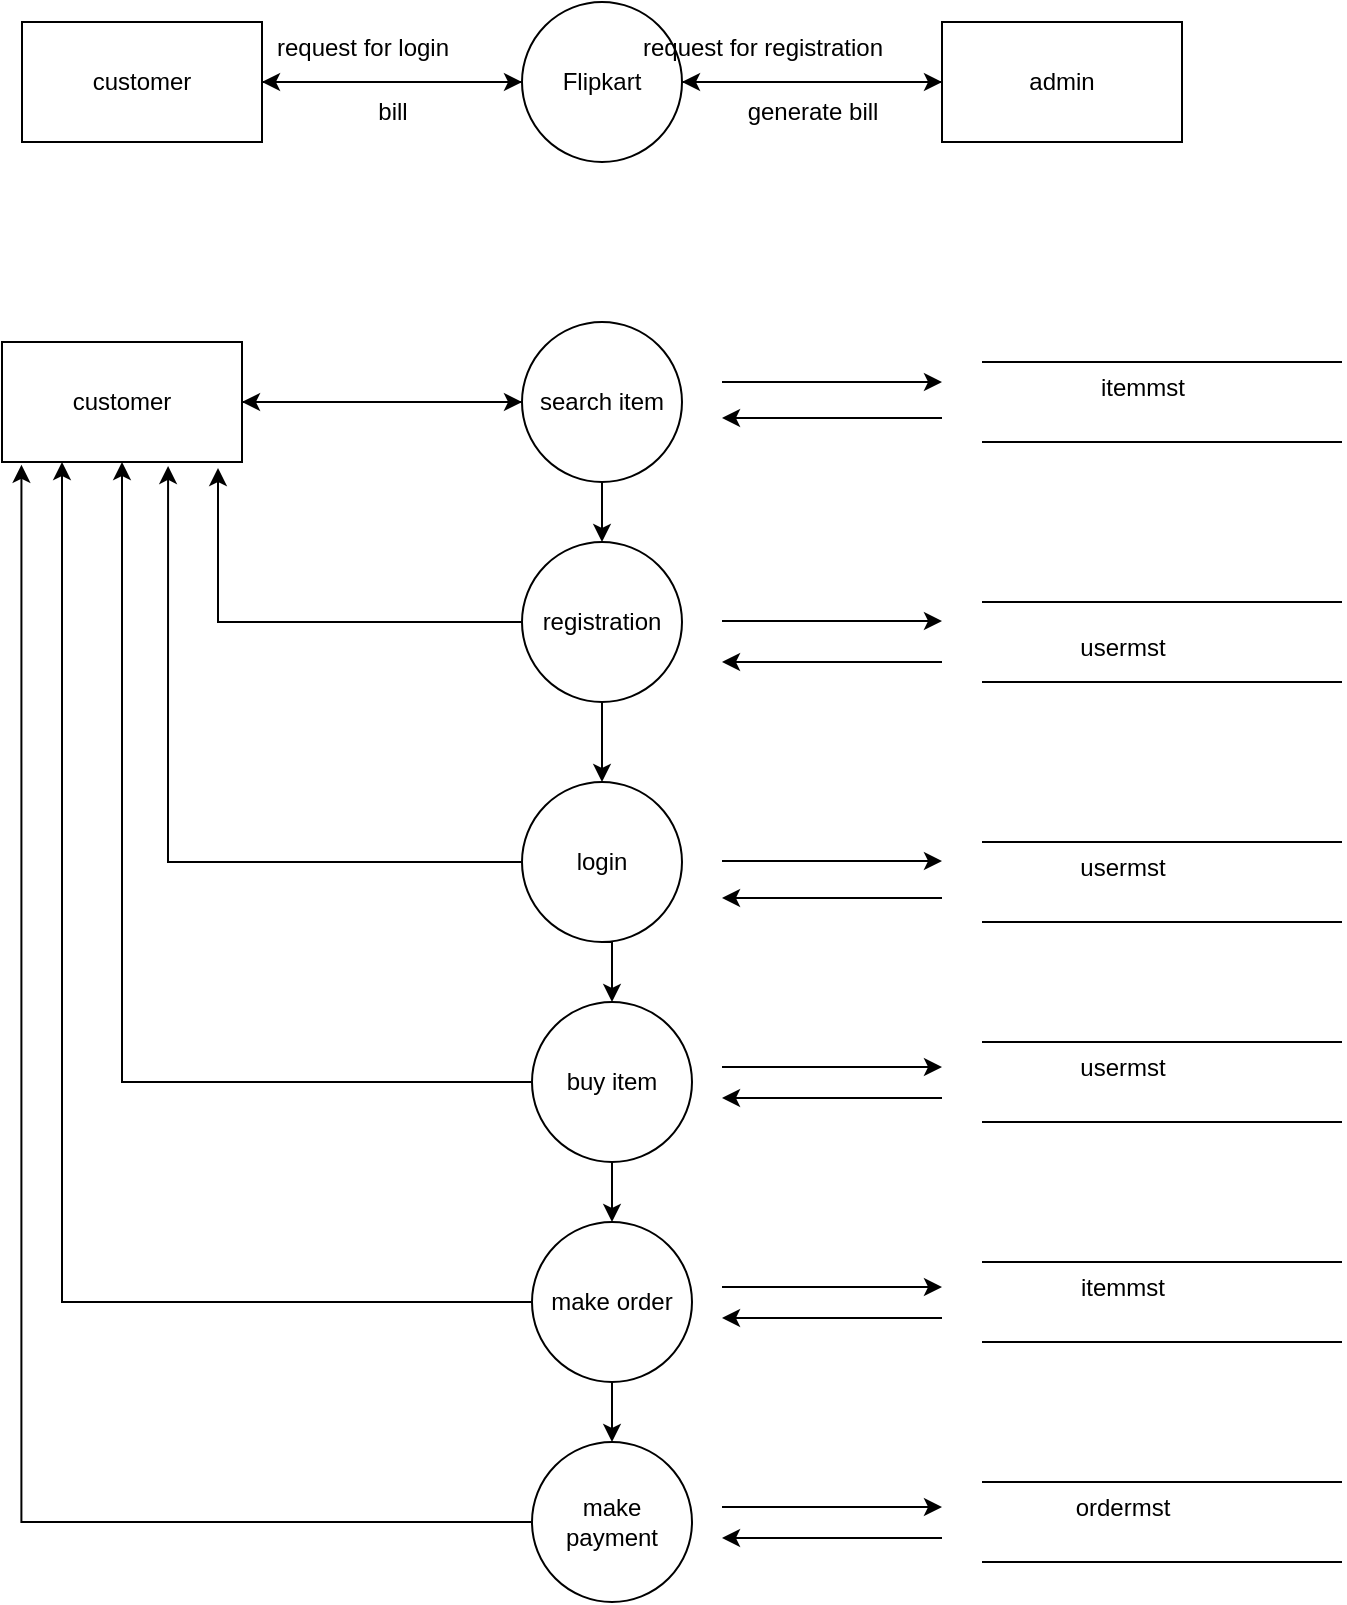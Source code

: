 <mxfile version="24.0.2" type="device" pages="3">
  <diagram name="Page-1" id="_kaCYD7MajMOmbH1o6p7">
    <mxGraphModel dx="880" dy="468" grid="1" gridSize="10" guides="1" tooltips="1" connect="1" arrows="1" fold="1" page="1" pageScale="1" pageWidth="850" pageHeight="1100" math="0" shadow="0">
      <root>
        <mxCell id="0" />
        <mxCell id="1" parent="0" />
        <mxCell id="pGVP8Jg6VmnMZ_iT_BV1-20" value="" style="endArrow=classic;html=1;rounded=0;" parent="1" edge="1">
          <mxGeometry width="50" height="50" relative="1" as="geometry">
            <mxPoint x="480" y="270" as="sourcePoint" />
            <mxPoint x="590" y="270" as="targetPoint" />
          </mxGeometry>
        </mxCell>
        <mxCell id="v0E23E_qQsLnRw0lNabB-5" style="edgeStyle=orthogonalEdgeStyle;rounded=0;orthogonalLoop=1;jettySize=auto;html=1;exitX=0;exitY=0.5;exitDx=0;exitDy=0;entryX=1;entryY=0.5;entryDx=0;entryDy=0;" parent="1" source="v0E23E_qQsLnRw0lNabB-1" target="v0E23E_qQsLnRw0lNabB-2" edge="1">
          <mxGeometry relative="1" as="geometry">
            <mxPoint x="290" y="250" as="targetPoint" />
          </mxGeometry>
        </mxCell>
        <mxCell id="v0E23E_qQsLnRw0lNabB-6" style="edgeStyle=orthogonalEdgeStyle;rounded=0;orthogonalLoop=1;jettySize=auto;html=1;exitX=1;exitY=0.5;exitDx=0;exitDy=0;entryX=0;entryY=0.5;entryDx=0;entryDy=0;" parent="1" source="v0E23E_qQsLnRw0lNabB-1" target="v0E23E_qQsLnRw0lNabB-3" edge="1">
          <mxGeometry relative="1" as="geometry" />
        </mxCell>
        <mxCell id="v0E23E_qQsLnRw0lNabB-1" value="Flipkart" style="ellipse;whiteSpace=wrap;html=1;aspect=fixed;" parent="1" vertex="1">
          <mxGeometry x="380" y="80" width="80" height="80" as="geometry" />
        </mxCell>
        <mxCell id="v0E23E_qQsLnRw0lNabB-10" style="edgeStyle=orthogonalEdgeStyle;rounded=0;orthogonalLoop=1;jettySize=auto;html=1;exitX=1;exitY=0.5;exitDx=0;exitDy=0;entryX=0;entryY=0.5;entryDx=0;entryDy=0;" parent="1" source="v0E23E_qQsLnRw0lNabB-2" target="v0E23E_qQsLnRw0lNabB-1" edge="1">
          <mxGeometry relative="1" as="geometry" />
        </mxCell>
        <mxCell id="v0E23E_qQsLnRw0lNabB-2" value="customer" style="rounded=0;whiteSpace=wrap;html=1;" parent="1" vertex="1">
          <mxGeometry x="130" y="90" width="120" height="60" as="geometry" />
        </mxCell>
        <mxCell id="v0E23E_qQsLnRw0lNabB-7" style="edgeStyle=orthogonalEdgeStyle;rounded=0;orthogonalLoop=1;jettySize=auto;html=1;entryX=1;entryY=0.5;entryDx=0;entryDy=0;" parent="1" source="v0E23E_qQsLnRw0lNabB-3" target="v0E23E_qQsLnRw0lNabB-1" edge="1">
          <mxGeometry relative="1" as="geometry" />
        </mxCell>
        <mxCell id="v0E23E_qQsLnRw0lNabB-3" value="admin" style="rounded=0;whiteSpace=wrap;html=1;" parent="1" vertex="1">
          <mxGeometry x="590" y="90" width="120" height="60" as="geometry" />
        </mxCell>
        <mxCell id="v0E23E_qQsLnRw0lNabB-20" style="edgeStyle=orthogonalEdgeStyle;rounded=0;orthogonalLoop=1;jettySize=auto;html=1;entryX=1;entryY=0.5;entryDx=0;entryDy=0;" parent="1" source="v0E23E_qQsLnRw0lNabB-11" target="v0E23E_qQsLnRw0lNabB-12" edge="1">
          <mxGeometry relative="1" as="geometry" />
        </mxCell>
        <mxCell id="v0E23E_qQsLnRw0lNabB-23" style="edgeStyle=orthogonalEdgeStyle;rounded=0;orthogonalLoop=1;jettySize=auto;html=1;exitX=0.5;exitY=1;exitDx=0;exitDy=0;entryX=0.5;entryY=0;entryDx=0;entryDy=0;" parent="1" source="v0E23E_qQsLnRw0lNabB-11" target="v0E23E_qQsLnRw0lNabB-13" edge="1">
          <mxGeometry relative="1" as="geometry" />
        </mxCell>
        <mxCell id="v0E23E_qQsLnRw0lNabB-11" value="search item" style="ellipse;whiteSpace=wrap;html=1;aspect=fixed;" parent="1" vertex="1">
          <mxGeometry x="380" y="240" width="80" height="80" as="geometry" />
        </mxCell>
        <mxCell id="v0E23E_qQsLnRw0lNabB-19" style="edgeStyle=orthogonalEdgeStyle;rounded=0;orthogonalLoop=1;jettySize=auto;html=1;exitX=1;exitY=0.5;exitDx=0;exitDy=0;entryX=0;entryY=0.5;entryDx=0;entryDy=0;" parent="1" source="v0E23E_qQsLnRw0lNabB-12" target="v0E23E_qQsLnRw0lNabB-11" edge="1">
          <mxGeometry relative="1" as="geometry" />
        </mxCell>
        <mxCell id="v0E23E_qQsLnRw0lNabB-12" value="customer" style="rounded=0;whiteSpace=wrap;html=1;" parent="1" vertex="1">
          <mxGeometry x="120" y="250" width="120" height="60" as="geometry" />
        </mxCell>
        <mxCell id="v0E23E_qQsLnRw0lNabB-24" style="edgeStyle=orthogonalEdgeStyle;rounded=0;orthogonalLoop=1;jettySize=auto;html=1;exitX=0.5;exitY=1;exitDx=0;exitDy=0;entryX=0.5;entryY=0;entryDx=0;entryDy=0;" parent="1" source="v0E23E_qQsLnRw0lNabB-13" target="v0E23E_qQsLnRw0lNabB-14" edge="1">
          <mxGeometry relative="1" as="geometry" />
        </mxCell>
        <mxCell id="v0E23E_qQsLnRw0lNabB-13" value="registration" style="ellipse;whiteSpace=wrap;html=1;aspect=fixed;" parent="1" vertex="1">
          <mxGeometry x="380" y="350" width="80" height="80" as="geometry" />
        </mxCell>
        <mxCell id="v0E23E_qQsLnRw0lNabB-30" style="edgeStyle=orthogonalEdgeStyle;rounded=0;orthogonalLoop=1;jettySize=auto;html=1;exitX=0.5;exitY=1;exitDx=0;exitDy=0;entryX=0.5;entryY=0;entryDx=0;entryDy=0;" parent="1" source="v0E23E_qQsLnRw0lNabB-14" target="v0E23E_qQsLnRw0lNabB-16" edge="1">
          <mxGeometry relative="1" as="geometry" />
        </mxCell>
        <mxCell id="v0E23E_qQsLnRw0lNabB-14" value="login" style="ellipse;whiteSpace=wrap;html=1;aspect=fixed;" parent="1" vertex="1">
          <mxGeometry x="380" y="470" width="80" height="80" as="geometry" />
        </mxCell>
        <mxCell id="v0E23E_qQsLnRw0lNabB-32" style="edgeStyle=orthogonalEdgeStyle;rounded=0;orthogonalLoop=1;jettySize=auto;html=1;exitX=0.5;exitY=1;exitDx=0;exitDy=0;entryX=0.5;entryY=0;entryDx=0;entryDy=0;" parent="1" source="v0E23E_qQsLnRw0lNabB-15" target="v0E23E_qQsLnRw0lNabB-18" edge="1">
          <mxGeometry relative="1" as="geometry" />
        </mxCell>
        <mxCell id="v0E23E_qQsLnRw0lNabB-39" style="edgeStyle=orthogonalEdgeStyle;rounded=0;orthogonalLoop=1;jettySize=auto;html=1;exitX=0;exitY=0.5;exitDx=0;exitDy=0;entryX=0.25;entryY=1;entryDx=0;entryDy=0;" parent="1" source="v0E23E_qQsLnRw0lNabB-15" target="v0E23E_qQsLnRw0lNabB-12" edge="1">
          <mxGeometry relative="1" as="geometry">
            <mxPoint x="160" y="710" as="targetPoint" />
          </mxGeometry>
        </mxCell>
        <mxCell id="v0E23E_qQsLnRw0lNabB-15" value="make order" style="ellipse;whiteSpace=wrap;html=1;aspect=fixed;" parent="1" vertex="1">
          <mxGeometry x="385" y="690" width="80" height="80" as="geometry" />
        </mxCell>
        <mxCell id="v0E23E_qQsLnRw0lNabB-31" style="edgeStyle=orthogonalEdgeStyle;rounded=0;orthogonalLoop=1;jettySize=auto;html=1;exitX=0.5;exitY=1;exitDx=0;exitDy=0;entryX=0.5;entryY=0;entryDx=0;entryDy=0;" parent="1" source="v0E23E_qQsLnRw0lNabB-16" target="v0E23E_qQsLnRw0lNabB-15" edge="1">
          <mxGeometry relative="1" as="geometry" />
        </mxCell>
        <mxCell id="v0E23E_qQsLnRw0lNabB-40" style="edgeStyle=orthogonalEdgeStyle;rounded=0;orthogonalLoop=1;jettySize=auto;html=1;exitX=0;exitY=0.5;exitDx=0;exitDy=0;entryX=0.5;entryY=1;entryDx=0;entryDy=0;" parent="1" source="v0E23E_qQsLnRw0lNabB-16" target="v0E23E_qQsLnRw0lNabB-12" edge="1">
          <mxGeometry relative="1" as="geometry">
            <mxPoint x="190" y="600" as="targetPoint" />
          </mxGeometry>
        </mxCell>
        <mxCell id="v0E23E_qQsLnRw0lNabB-16" value="buy item" style="ellipse;whiteSpace=wrap;html=1;aspect=fixed;" parent="1" vertex="1">
          <mxGeometry x="385" y="580" width="80" height="80" as="geometry" />
        </mxCell>
        <mxCell id="v0E23E_qQsLnRw0lNabB-18" value="make payment" style="ellipse;whiteSpace=wrap;html=1;aspect=fixed;" parent="1" vertex="1">
          <mxGeometry x="385" y="800" width="80" height="80" as="geometry" />
        </mxCell>
        <mxCell id="v0E23E_qQsLnRw0lNabB-33" style="edgeStyle=orthogonalEdgeStyle;rounded=0;orthogonalLoop=1;jettySize=auto;html=1;exitX=0;exitY=0.5;exitDx=0;exitDy=0;entryX=0.9;entryY=1.05;entryDx=0;entryDy=0;entryPerimeter=0;" parent="1" source="v0E23E_qQsLnRw0lNabB-13" target="v0E23E_qQsLnRw0lNabB-12" edge="1">
          <mxGeometry relative="1" as="geometry" />
        </mxCell>
        <mxCell id="v0E23E_qQsLnRw0lNabB-34" style="edgeStyle=orthogonalEdgeStyle;rounded=0;orthogonalLoop=1;jettySize=auto;html=1;exitX=0;exitY=0.5;exitDx=0;exitDy=0;entryX=0.692;entryY=1.033;entryDx=0;entryDy=0;entryPerimeter=0;" parent="1" source="v0E23E_qQsLnRw0lNabB-14" target="v0E23E_qQsLnRw0lNabB-12" edge="1">
          <mxGeometry relative="1" as="geometry" />
        </mxCell>
        <mxCell id="v0E23E_qQsLnRw0lNabB-41" style="edgeStyle=orthogonalEdgeStyle;rounded=0;orthogonalLoop=1;jettySize=auto;html=1;exitX=0;exitY=0.5;exitDx=0;exitDy=0;entryX=0.081;entryY=1.023;entryDx=0;entryDy=0;entryPerimeter=0;" parent="1" source="v0E23E_qQsLnRw0lNabB-18" target="v0E23E_qQsLnRw0lNabB-12" edge="1">
          <mxGeometry relative="1" as="geometry" />
        </mxCell>
        <mxCell id="v0E23E_qQsLnRw0lNabB-45" value="" style="endArrow=none;html=1;rounded=0;" parent="1" edge="1">
          <mxGeometry width="50" height="50" relative="1" as="geometry">
            <mxPoint x="610" y="300" as="sourcePoint" />
            <mxPoint x="790" y="300" as="targetPoint" />
          </mxGeometry>
        </mxCell>
        <mxCell id="v0E23E_qQsLnRw0lNabB-48" value="" style="endArrow=none;html=1;rounded=0;" parent="1" edge="1">
          <mxGeometry width="50" height="50" relative="1" as="geometry">
            <mxPoint x="610" y="260" as="sourcePoint" />
            <mxPoint x="790" y="260" as="targetPoint" />
          </mxGeometry>
        </mxCell>
        <mxCell id="v0E23E_qQsLnRw0lNabB-49" value="itemmst" style="text;html=1;align=center;verticalAlign=middle;resizable=0;points=[];autosize=1;strokeColor=none;fillColor=none;" parent="1" vertex="1">
          <mxGeometry x="655" y="258" width="70" height="30" as="geometry" />
        </mxCell>
        <mxCell id="v0E23E_qQsLnRw0lNabB-50" value="" style="endArrow=none;html=1;rounded=0;" parent="1" edge="1">
          <mxGeometry width="50" height="50" relative="1" as="geometry">
            <mxPoint x="610" y="420" as="sourcePoint" />
            <mxPoint x="790" y="420" as="targetPoint" />
          </mxGeometry>
        </mxCell>
        <mxCell id="v0E23E_qQsLnRw0lNabB-51" value="" style="endArrow=none;html=1;rounded=0;" parent="1" edge="1">
          <mxGeometry width="50" height="50" relative="1" as="geometry">
            <mxPoint x="610" y="380" as="sourcePoint" />
            <mxPoint x="790" y="380" as="targetPoint" />
          </mxGeometry>
        </mxCell>
        <mxCell id="pGVP8Jg6VmnMZ_iT_BV1-1" value="" style="endArrow=none;html=1;rounded=0;" parent="1" edge="1">
          <mxGeometry width="50" height="50" relative="1" as="geometry">
            <mxPoint x="610" y="750" as="sourcePoint" />
            <mxPoint x="790" y="750" as="targetPoint" />
          </mxGeometry>
        </mxCell>
        <mxCell id="pGVP8Jg6VmnMZ_iT_BV1-2" value="" style="endArrow=none;html=1;rounded=0;" parent="1" edge="1">
          <mxGeometry width="50" height="50" relative="1" as="geometry">
            <mxPoint x="610" y="640" as="sourcePoint" />
            <mxPoint x="790" y="640" as="targetPoint" />
          </mxGeometry>
        </mxCell>
        <mxCell id="pGVP8Jg6VmnMZ_iT_BV1-3" value="" style="endArrow=none;html=1;rounded=0;" parent="1" edge="1">
          <mxGeometry width="50" height="50" relative="1" as="geometry">
            <mxPoint x="610" y="710" as="sourcePoint" />
            <mxPoint x="790" y="710" as="targetPoint" />
            <Array as="points" />
          </mxGeometry>
        </mxCell>
        <mxCell id="pGVP8Jg6VmnMZ_iT_BV1-4" value="" style="endArrow=none;html=1;rounded=0;" parent="1" edge="1">
          <mxGeometry width="50" height="50" relative="1" as="geometry">
            <mxPoint x="610" y="540" as="sourcePoint" />
            <mxPoint x="790" y="540" as="targetPoint" />
          </mxGeometry>
        </mxCell>
        <mxCell id="pGVP8Jg6VmnMZ_iT_BV1-5" value="" style="endArrow=none;html=1;rounded=0;" parent="1" edge="1">
          <mxGeometry width="50" height="50" relative="1" as="geometry">
            <mxPoint x="610" y="600" as="sourcePoint" />
            <mxPoint x="790" y="600" as="targetPoint" />
          </mxGeometry>
        </mxCell>
        <mxCell id="pGVP8Jg6VmnMZ_iT_BV1-7" value="" style="endArrow=none;html=1;rounded=0;" parent="1" edge="1">
          <mxGeometry width="50" height="50" relative="1" as="geometry">
            <mxPoint x="610" y="500" as="sourcePoint" />
            <mxPoint x="790" y="500" as="targetPoint" />
          </mxGeometry>
        </mxCell>
        <mxCell id="pGVP8Jg6VmnMZ_iT_BV1-10" value="" style="endArrow=none;html=1;rounded=0;" parent="1" edge="1">
          <mxGeometry width="50" height="50" relative="1" as="geometry">
            <mxPoint x="610" y="820" as="sourcePoint" />
            <mxPoint x="790" y="820" as="targetPoint" />
            <Array as="points" />
          </mxGeometry>
        </mxCell>
        <mxCell id="pGVP8Jg6VmnMZ_iT_BV1-11" value="" style="endArrow=none;html=1;rounded=0;" parent="1" edge="1">
          <mxGeometry width="50" height="50" relative="1" as="geometry">
            <mxPoint x="610" y="860" as="sourcePoint" />
            <mxPoint x="790" y="860" as="targetPoint" />
            <Array as="points" />
          </mxGeometry>
        </mxCell>
        <mxCell id="pGVP8Jg6VmnMZ_iT_BV1-12" value="itemmst" style="text;html=1;align=center;verticalAlign=middle;resizable=0;points=[];autosize=1;strokeColor=none;fillColor=none;" parent="1" vertex="1">
          <mxGeometry x="645" y="708" width="70" height="30" as="geometry" />
        </mxCell>
        <mxCell id="pGVP8Jg6VmnMZ_iT_BV1-13" value="ordermst" style="text;html=1;align=center;verticalAlign=middle;resizable=0;points=[];autosize=1;strokeColor=none;fillColor=none;" parent="1" vertex="1">
          <mxGeometry x="645" y="818" width="70" height="30" as="geometry" />
        </mxCell>
        <mxCell id="pGVP8Jg6VmnMZ_iT_BV1-14" value="usermst" style="text;html=1;align=center;verticalAlign=middle;resizable=0;points=[];autosize=1;strokeColor=none;fillColor=none;" parent="1" vertex="1">
          <mxGeometry x="645" y="598" width="70" height="30" as="geometry" />
        </mxCell>
        <mxCell id="pGVP8Jg6VmnMZ_iT_BV1-15" value="usermst" style="text;html=1;align=center;verticalAlign=middle;resizable=0;points=[];autosize=1;strokeColor=none;fillColor=none;" parent="1" vertex="1">
          <mxGeometry x="645" y="498" width="70" height="30" as="geometry" />
        </mxCell>
        <mxCell id="pGVP8Jg6VmnMZ_iT_BV1-16" value="usermst" style="text;html=1;align=center;verticalAlign=middle;resizable=0;points=[];autosize=1;strokeColor=none;fillColor=none;" parent="1" vertex="1">
          <mxGeometry x="645" y="388" width="70" height="30" as="geometry" />
        </mxCell>
        <mxCell id="pGVP8Jg6VmnMZ_iT_BV1-21" value="" style="endArrow=classic;html=1;rounded=0;" parent="1" edge="1">
          <mxGeometry width="50" height="50" relative="1" as="geometry">
            <mxPoint x="480" y="722.5" as="sourcePoint" />
            <mxPoint x="590" y="722.5" as="targetPoint" />
          </mxGeometry>
        </mxCell>
        <mxCell id="pGVP8Jg6VmnMZ_iT_BV1-22" value="" style="endArrow=classic;html=1;rounded=0;" parent="1" edge="1">
          <mxGeometry width="50" height="50" relative="1" as="geometry">
            <mxPoint x="480" y="832.5" as="sourcePoint" />
            <mxPoint x="590" y="832.5" as="targetPoint" />
          </mxGeometry>
        </mxCell>
        <mxCell id="pGVP8Jg6VmnMZ_iT_BV1-23" value="" style="endArrow=classic;html=1;rounded=0;" parent="1" edge="1">
          <mxGeometry width="50" height="50" relative="1" as="geometry">
            <mxPoint x="480" y="612.5" as="sourcePoint" />
            <mxPoint x="590" y="612.5" as="targetPoint" />
          </mxGeometry>
        </mxCell>
        <mxCell id="pGVP8Jg6VmnMZ_iT_BV1-24" value="" style="endArrow=classic;html=1;rounded=0;" parent="1" edge="1">
          <mxGeometry width="50" height="50" relative="1" as="geometry">
            <mxPoint x="480" y="509.5" as="sourcePoint" />
            <mxPoint x="590" y="509.5" as="targetPoint" />
          </mxGeometry>
        </mxCell>
        <mxCell id="pGVP8Jg6VmnMZ_iT_BV1-25" value="" style="endArrow=classic;html=1;rounded=0;" parent="1" edge="1">
          <mxGeometry width="50" height="50" relative="1" as="geometry">
            <mxPoint x="480" y="389.5" as="sourcePoint" />
            <mxPoint x="590" y="389.5" as="targetPoint" />
            <Array as="points">
              <mxPoint x="530" y="389.5" />
            </Array>
          </mxGeometry>
        </mxCell>
        <mxCell id="pGVP8Jg6VmnMZ_iT_BV1-26" value="" style="endArrow=classic;html=1;rounded=0;" parent="1" edge="1">
          <mxGeometry width="50" height="50" relative="1" as="geometry">
            <mxPoint x="590" y="410" as="sourcePoint" />
            <mxPoint x="480" y="410" as="targetPoint" />
          </mxGeometry>
        </mxCell>
        <mxCell id="pGVP8Jg6VmnMZ_iT_BV1-27" value="" style="endArrow=classic;html=1;rounded=0;" parent="1" edge="1">
          <mxGeometry width="50" height="50" relative="1" as="geometry">
            <mxPoint x="590" y="288" as="sourcePoint" />
            <mxPoint x="480" y="288" as="targetPoint" />
          </mxGeometry>
        </mxCell>
        <mxCell id="pGVP8Jg6VmnMZ_iT_BV1-28" value="" style="endArrow=classic;html=1;rounded=0;" parent="1" edge="1">
          <mxGeometry width="50" height="50" relative="1" as="geometry">
            <mxPoint x="590" y="528" as="sourcePoint" />
            <mxPoint x="480" y="528" as="targetPoint" />
          </mxGeometry>
        </mxCell>
        <mxCell id="pGVP8Jg6VmnMZ_iT_BV1-29" value="" style="endArrow=classic;html=1;rounded=0;" parent="1" edge="1">
          <mxGeometry width="50" height="50" relative="1" as="geometry">
            <mxPoint x="590" y="628" as="sourcePoint" />
            <mxPoint x="480" y="628" as="targetPoint" />
          </mxGeometry>
        </mxCell>
        <mxCell id="pGVP8Jg6VmnMZ_iT_BV1-30" value="" style="endArrow=classic;html=1;rounded=0;" parent="1" edge="1">
          <mxGeometry width="50" height="50" relative="1" as="geometry">
            <mxPoint x="590" y="738" as="sourcePoint" />
            <mxPoint x="480" y="738" as="targetPoint" />
          </mxGeometry>
        </mxCell>
        <mxCell id="pGVP8Jg6VmnMZ_iT_BV1-32" value="" style="endArrow=classic;html=1;rounded=0;" parent="1" edge="1">
          <mxGeometry width="50" height="50" relative="1" as="geometry">
            <mxPoint x="590" y="848" as="sourcePoint" />
            <mxPoint x="480" y="848" as="targetPoint" />
          </mxGeometry>
        </mxCell>
        <mxCell id="gDBt3dLaqRodZmH81SCf-1" value="request for login" style="text;html=1;align=center;verticalAlign=middle;resizable=0;points=[];autosize=1;strokeColor=none;fillColor=none;" vertex="1" parent="1">
          <mxGeometry x="245" y="88" width="110" height="30" as="geometry" />
        </mxCell>
        <mxCell id="gDBt3dLaqRodZmH81SCf-2" value="bill" style="text;html=1;align=center;verticalAlign=middle;resizable=0;points=[];autosize=1;strokeColor=none;fillColor=none;" vertex="1" parent="1">
          <mxGeometry x="295" y="120" width="40" height="30" as="geometry" />
        </mxCell>
        <mxCell id="gDBt3dLaqRodZmH81SCf-3" value="generate bill" style="text;html=1;align=center;verticalAlign=middle;resizable=0;points=[];autosize=1;strokeColor=none;fillColor=none;" vertex="1" parent="1">
          <mxGeometry x="480" y="120" width="90" height="30" as="geometry" />
        </mxCell>
        <mxCell id="gDBt3dLaqRodZmH81SCf-4" value="request for registration" style="text;html=1;align=center;verticalAlign=middle;resizable=0;points=[];autosize=1;strokeColor=none;fillColor=none;" vertex="1" parent="1">
          <mxGeometry x="430" y="88" width="140" height="30" as="geometry" />
        </mxCell>
      </root>
    </mxGraphModel>
  </diagram>
  <diagram id="P85-ZWgZq4PcSq3xUz_H" name="Page-2">
    <mxGraphModel dx="880" dy="468" grid="1" gridSize="10" guides="1" tooltips="1" connect="1" arrows="1" fold="1" page="1" pageScale="1" pageWidth="850" pageHeight="1100" math="0" shadow="0">
      <root>
        <mxCell id="0" />
        <mxCell id="1" parent="0" />
        <mxCell id="-LEzGcHCE9Q_DhHC3iWU-11" style="edgeStyle=orthogonalEdgeStyle;rounded=0;orthogonalLoop=1;jettySize=auto;html=1;exitX=1;exitY=0.5;exitDx=0;exitDy=0;entryX=0;entryY=0.5;entryDx=0;entryDy=0;" parent="1" source="-LEzGcHCE9Q_DhHC3iWU-1" target="-LEzGcHCE9Q_DhHC3iWU-2" edge="1">
          <mxGeometry relative="1" as="geometry" />
        </mxCell>
        <mxCell id="-LEzGcHCE9Q_DhHC3iWU-1" value="customer" style="rounded=0;whiteSpace=wrap;html=1;" parent="1" vertex="1">
          <mxGeometry x="40" y="80" width="120" height="60" as="geometry" />
        </mxCell>
        <mxCell id="-LEzGcHCE9Q_DhHC3iWU-10" style="edgeStyle=orthogonalEdgeStyle;rounded=0;orthogonalLoop=1;jettySize=auto;html=1;exitX=0;exitY=0.5;exitDx=0;exitDy=0;entryX=1;entryY=0.5;entryDx=0;entryDy=0;" parent="1" source="-LEzGcHCE9Q_DhHC3iWU-2" target="-LEzGcHCE9Q_DhHC3iWU-1" edge="1">
          <mxGeometry relative="1" as="geometry" />
        </mxCell>
        <mxCell id="-LEzGcHCE9Q_DhHC3iWU-12" style="edgeStyle=orthogonalEdgeStyle;rounded=0;orthogonalLoop=1;jettySize=auto;html=1;exitX=0.5;exitY=1;exitDx=0;exitDy=0;entryX=0.5;entryY=0;entryDx=0;entryDy=0;" parent="1" source="-LEzGcHCE9Q_DhHC3iWU-2" target="-LEzGcHCE9Q_DhHC3iWU-7" edge="1">
          <mxGeometry relative="1" as="geometry">
            <mxPoint x="320" y="170" as="targetPoint" />
          </mxGeometry>
        </mxCell>
        <mxCell id="-LEzGcHCE9Q_DhHC3iWU-2" value="login" style="ellipse;whiteSpace=wrap;html=1;aspect=fixed;" parent="1" vertex="1">
          <mxGeometry x="280" y="70" width="80" height="80" as="geometry" />
        </mxCell>
        <mxCell id="-LEzGcHCE9Q_DhHC3iWU-13" style="edgeStyle=orthogonalEdgeStyle;rounded=0;orthogonalLoop=1;jettySize=auto;html=1;exitX=0.5;exitY=1;exitDx=0;exitDy=0;entryX=0.5;entryY=0;entryDx=0;entryDy=0;" parent="1" source="-LEzGcHCE9Q_DhHC3iWU-7" target="-LEzGcHCE9Q_DhHC3iWU-9" edge="1">
          <mxGeometry relative="1" as="geometry" />
        </mxCell>
        <mxCell id="-LEzGcHCE9Q_DhHC3iWU-7" value="view account" style="ellipse;whiteSpace=wrap;html=1;aspect=fixed;" parent="1" vertex="1">
          <mxGeometry x="280" y="180" width="80" height="80" as="geometry" />
        </mxCell>
        <mxCell id="-LEzGcHCE9Q_DhHC3iWU-8" value="edit account" style="ellipse;whiteSpace=wrap;html=1;aspect=fixed;" parent="1" vertex="1">
          <mxGeometry x="280" y="420" width="80" height="80" as="geometry" />
        </mxCell>
        <mxCell id="-LEzGcHCE9Q_DhHC3iWU-14" style="edgeStyle=orthogonalEdgeStyle;rounded=0;orthogonalLoop=1;jettySize=auto;html=1;exitX=0.5;exitY=1;exitDx=0;exitDy=0;entryX=0.5;entryY=0;entryDx=0;entryDy=0;" parent="1" source="-LEzGcHCE9Q_DhHC3iWU-9" target="-LEzGcHCE9Q_DhHC3iWU-8" edge="1">
          <mxGeometry relative="1" as="geometry" />
        </mxCell>
        <mxCell id="-LEzGcHCE9Q_DhHC3iWU-9" value="change password" style="ellipse;whiteSpace=wrap;html=1;aspect=fixed;" parent="1" vertex="1">
          <mxGeometry x="280" y="300" width="80" height="80" as="geometry" />
        </mxCell>
        <mxCell id="-LEzGcHCE9Q_DhHC3iWU-15" value="" style="endArrow=none;html=1;rounded=0;" parent="1" edge="1">
          <mxGeometry width="50" height="50" relative="1" as="geometry">
            <mxPoint x="480" y="90" as="sourcePoint" />
            <mxPoint x="560" y="90" as="targetPoint" />
          </mxGeometry>
        </mxCell>
        <mxCell id="-LEzGcHCE9Q_DhHC3iWU-16" value="" style="endArrow=none;html=1;rounded=0;" parent="1" edge="1">
          <mxGeometry width="50" height="50" relative="1" as="geometry">
            <mxPoint x="480" y="120" as="sourcePoint" />
            <mxPoint x="560" y="120" as="targetPoint" />
          </mxGeometry>
        </mxCell>
        <mxCell id="-LEzGcHCE9Q_DhHC3iWU-17" value="" style="endArrow=none;html=1;rounded=0;" parent="1" edge="1">
          <mxGeometry width="50" height="50" relative="1" as="geometry">
            <mxPoint x="480" y="210" as="sourcePoint" />
            <mxPoint x="560" y="210" as="targetPoint" />
          </mxGeometry>
        </mxCell>
        <mxCell id="-LEzGcHCE9Q_DhHC3iWU-18" value="" style="endArrow=none;html=1;rounded=0;" parent="1" edge="1">
          <mxGeometry width="50" height="50" relative="1" as="geometry">
            <mxPoint x="480" y="240" as="sourcePoint" />
            <mxPoint x="560" y="240" as="targetPoint" />
          </mxGeometry>
        </mxCell>
        <mxCell id="-LEzGcHCE9Q_DhHC3iWU-19" value="" style="endArrow=none;html=1;rounded=0;" parent="1" edge="1">
          <mxGeometry width="50" height="50" relative="1" as="geometry">
            <mxPoint x="480" y="330" as="sourcePoint" />
            <mxPoint x="560" y="330" as="targetPoint" />
          </mxGeometry>
        </mxCell>
        <mxCell id="-LEzGcHCE9Q_DhHC3iWU-20" value="" style="endArrow=none;html=1;rounded=0;" parent="1" edge="1">
          <mxGeometry width="50" height="50" relative="1" as="geometry">
            <mxPoint x="480" y="360" as="sourcePoint" />
            <mxPoint x="560" y="360" as="targetPoint" />
          </mxGeometry>
        </mxCell>
        <mxCell id="-LEzGcHCE9Q_DhHC3iWU-21" value="" style="endArrow=none;html=1;rounded=0;" parent="1" edge="1">
          <mxGeometry width="50" height="50" relative="1" as="geometry">
            <mxPoint x="480" y="470" as="sourcePoint" />
            <mxPoint x="560" y="470" as="targetPoint" />
          </mxGeometry>
        </mxCell>
        <mxCell id="-LEzGcHCE9Q_DhHC3iWU-22" value="" style="endArrow=none;html=1;rounded=0;" parent="1" edge="1">
          <mxGeometry width="50" height="50" relative="1" as="geometry">
            <mxPoint x="480" y="440" as="sourcePoint" />
            <mxPoint x="560" y="440" as="targetPoint" />
          </mxGeometry>
        </mxCell>
        <mxCell id="-LEzGcHCE9Q_DhHC3iWU-27" value="" style="endArrow=classic;html=1;rounded=0;" parent="1" edge="1">
          <mxGeometry width="50" height="50" relative="1" as="geometry">
            <mxPoint x="390" y="100" as="sourcePoint" />
            <mxPoint x="450" y="100" as="targetPoint" />
          </mxGeometry>
        </mxCell>
        <mxCell id="-LEzGcHCE9Q_DhHC3iWU-28" value="" style="endArrow=classic;html=1;rounded=0;" parent="1" edge="1">
          <mxGeometry width="50" height="50" relative="1" as="geometry">
            <mxPoint x="455" y="112.5" as="sourcePoint" />
            <mxPoint x="395" y="112.5" as="targetPoint" />
          </mxGeometry>
        </mxCell>
        <mxCell id="-LEzGcHCE9Q_DhHC3iWU-29" value="" style="endArrow=classic;html=1;rounded=0;" parent="1" edge="1">
          <mxGeometry width="50" height="50" relative="1" as="geometry">
            <mxPoint x="455" y="230" as="sourcePoint" />
            <mxPoint x="395" y="230" as="targetPoint" />
          </mxGeometry>
        </mxCell>
        <mxCell id="-LEzGcHCE9Q_DhHC3iWU-30" value="" style="endArrow=classic;html=1;rounded=0;" parent="1" edge="1">
          <mxGeometry width="50" height="50" relative="1" as="geometry">
            <mxPoint x="395" y="219.5" as="sourcePoint" />
            <mxPoint x="455" y="219.5" as="targetPoint" />
          </mxGeometry>
        </mxCell>
        <mxCell id="-LEzGcHCE9Q_DhHC3iWU-31" value="" style="endArrow=classic;html=1;rounded=0;" parent="1" edge="1">
          <mxGeometry width="50" height="50" relative="1" as="geometry">
            <mxPoint x="390" y="339.5" as="sourcePoint" />
            <mxPoint x="450" y="339.5" as="targetPoint" />
          </mxGeometry>
        </mxCell>
        <mxCell id="-LEzGcHCE9Q_DhHC3iWU-32" value="" style="endArrow=classic;html=1;rounded=0;" parent="1" edge="1">
          <mxGeometry width="50" height="50" relative="1" as="geometry">
            <mxPoint x="455" y="470" as="sourcePoint" />
            <mxPoint x="395" y="470" as="targetPoint" />
          </mxGeometry>
        </mxCell>
        <mxCell id="-LEzGcHCE9Q_DhHC3iWU-33" value="" style="endArrow=classic;html=1;rounded=0;" parent="1" edge="1">
          <mxGeometry width="50" height="50" relative="1" as="geometry">
            <mxPoint x="395" y="459.5" as="sourcePoint" />
            <mxPoint x="455" y="459.5" as="targetPoint" />
          </mxGeometry>
        </mxCell>
        <mxCell id="-LEzGcHCE9Q_DhHC3iWU-34" value="" style="endArrow=classic;html=1;rounded=0;" parent="1" edge="1">
          <mxGeometry width="50" height="50" relative="1" as="geometry">
            <mxPoint x="455" y="350" as="sourcePoint" />
            <mxPoint x="395" y="350" as="targetPoint" />
          </mxGeometry>
        </mxCell>
        <mxCell id="-LEzGcHCE9Q_DhHC3iWU-75" style="edgeStyle=orthogonalEdgeStyle;rounded=0;orthogonalLoop=1;jettySize=auto;html=1;entryX=0;entryY=0.5;entryDx=0;entryDy=0;" parent="1" source="-LEzGcHCE9Q_DhHC3iWU-36" target="-LEzGcHCE9Q_DhHC3iWU-37" edge="1">
          <mxGeometry relative="1" as="geometry" />
        </mxCell>
        <mxCell id="-LEzGcHCE9Q_DhHC3iWU-36" value="customer" style="rounded=0;whiteSpace=wrap;html=1;" parent="1" vertex="1">
          <mxGeometry x="40" y="580" width="120" height="60" as="geometry" />
        </mxCell>
        <mxCell id="-LEzGcHCE9Q_DhHC3iWU-72" style="edgeStyle=orthogonalEdgeStyle;rounded=0;orthogonalLoop=1;jettySize=auto;html=1;exitX=0.5;exitY=1;exitDx=0;exitDy=0;entryX=0.5;entryY=0;entryDx=0;entryDy=0;" parent="1" source="-LEzGcHCE9Q_DhHC3iWU-37" target="-LEzGcHCE9Q_DhHC3iWU-69" edge="1">
          <mxGeometry relative="1" as="geometry" />
        </mxCell>
        <mxCell id="-LEzGcHCE9Q_DhHC3iWU-76" style="edgeStyle=orthogonalEdgeStyle;rounded=0;orthogonalLoop=1;jettySize=auto;html=1;" parent="1" source="-LEzGcHCE9Q_DhHC3iWU-37" edge="1">
          <mxGeometry relative="1" as="geometry">
            <mxPoint x="160" y="610" as="targetPoint" />
          </mxGeometry>
        </mxCell>
        <mxCell id="-LEzGcHCE9Q_DhHC3iWU-37" value="login" style="ellipse;whiteSpace=wrap;html=1;aspect=fixed;" parent="1" vertex="1">
          <mxGeometry x="260" y="570" width="80" height="80" as="geometry" />
        </mxCell>
        <mxCell id="-LEzGcHCE9Q_DhHC3iWU-38" style="edgeStyle=orthogonalEdgeStyle;rounded=0;orthogonalLoop=1;jettySize=auto;html=1;exitX=1;exitY=0.5;exitDx=0;exitDy=0;entryX=0;entryY=0.5;entryDx=0;entryDy=0;" parent="1" source="-LEzGcHCE9Q_DhHC3iWU-39" target="-LEzGcHCE9Q_DhHC3iWU-42" edge="1">
          <mxGeometry relative="1" as="geometry" />
        </mxCell>
        <mxCell id="-LEzGcHCE9Q_DhHC3iWU-39" value="customer" style="rounded=0;whiteSpace=wrap;html=1;" parent="1" vertex="1">
          <mxGeometry x="40" y="80" width="120" height="60" as="geometry" />
        </mxCell>
        <mxCell id="-LEzGcHCE9Q_DhHC3iWU-40" style="edgeStyle=orthogonalEdgeStyle;rounded=0;orthogonalLoop=1;jettySize=auto;html=1;exitX=0;exitY=0.5;exitDx=0;exitDy=0;entryX=1;entryY=0.5;entryDx=0;entryDy=0;" parent="1" source="-LEzGcHCE9Q_DhHC3iWU-42" target="-LEzGcHCE9Q_DhHC3iWU-39" edge="1">
          <mxGeometry relative="1" as="geometry" />
        </mxCell>
        <mxCell id="-LEzGcHCE9Q_DhHC3iWU-41" style="edgeStyle=orthogonalEdgeStyle;rounded=0;orthogonalLoop=1;jettySize=auto;html=1;exitX=0.5;exitY=1;exitDx=0;exitDy=0;entryX=0.5;entryY=0;entryDx=0;entryDy=0;" parent="1" source="-LEzGcHCE9Q_DhHC3iWU-42" target="-LEzGcHCE9Q_DhHC3iWU-44" edge="1">
          <mxGeometry relative="1" as="geometry">
            <mxPoint x="320" y="170" as="targetPoint" />
          </mxGeometry>
        </mxCell>
        <mxCell id="-LEzGcHCE9Q_DhHC3iWU-42" value="login" style="ellipse;whiteSpace=wrap;html=1;aspect=fixed;" parent="1" vertex="1">
          <mxGeometry x="280" y="70" width="80" height="80" as="geometry" />
        </mxCell>
        <mxCell id="-LEzGcHCE9Q_DhHC3iWU-43" style="edgeStyle=orthogonalEdgeStyle;rounded=0;orthogonalLoop=1;jettySize=auto;html=1;exitX=0.5;exitY=1;exitDx=0;exitDy=0;entryX=0.5;entryY=0;entryDx=0;entryDy=0;" parent="1" source="-LEzGcHCE9Q_DhHC3iWU-44" target="-LEzGcHCE9Q_DhHC3iWU-47" edge="1">
          <mxGeometry relative="1" as="geometry" />
        </mxCell>
        <mxCell id="-LEzGcHCE9Q_DhHC3iWU-44" value="view account" style="ellipse;whiteSpace=wrap;html=1;aspect=fixed;" parent="1" vertex="1">
          <mxGeometry x="280" y="180" width="80" height="80" as="geometry" />
        </mxCell>
        <mxCell id="-LEzGcHCE9Q_DhHC3iWU-45" value="edit account" style="ellipse;whiteSpace=wrap;html=1;aspect=fixed;" parent="1" vertex="1">
          <mxGeometry x="280" y="420" width="80" height="80" as="geometry" />
        </mxCell>
        <mxCell id="-LEzGcHCE9Q_DhHC3iWU-46" style="edgeStyle=orthogonalEdgeStyle;rounded=0;orthogonalLoop=1;jettySize=auto;html=1;exitX=0.5;exitY=1;exitDx=0;exitDy=0;entryX=0.5;entryY=0;entryDx=0;entryDy=0;" parent="1" source="-LEzGcHCE9Q_DhHC3iWU-47" target="-LEzGcHCE9Q_DhHC3iWU-45" edge="1">
          <mxGeometry relative="1" as="geometry" />
        </mxCell>
        <mxCell id="-LEzGcHCE9Q_DhHC3iWU-47" value="change password" style="ellipse;whiteSpace=wrap;html=1;aspect=fixed;" parent="1" vertex="1">
          <mxGeometry x="280" y="300" width="80" height="80" as="geometry" />
        </mxCell>
        <mxCell id="-LEzGcHCE9Q_DhHC3iWU-48" value="" style="endArrow=none;html=1;rounded=0;" parent="1" edge="1">
          <mxGeometry width="50" height="50" relative="1" as="geometry">
            <mxPoint x="480" y="90" as="sourcePoint" />
            <mxPoint x="560" y="90" as="targetPoint" />
          </mxGeometry>
        </mxCell>
        <mxCell id="-LEzGcHCE9Q_DhHC3iWU-49" value="" style="endArrow=none;html=1;rounded=0;" parent="1" edge="1">
          <mxGeometry width="50" height="50" relative="1" as="geometry">
            <mxPoint x="480" y="120" as="sourcePoint" />
            <mxPoint x="560" y="120" as="targetPoint" />
          </mxGeometry>
        </mxCell>
        <mxCell id="-LEzGcHCE9Q_DhHC3iWU-50" value="" style="endArrow=none;html=1;rounded=0;" parent="1" edge="1">
          <mxGeometry width="50" height="50" relative="1" as="geometry">
            <mxPoint x="480" y="210" as="sourcePoint" />
            <mxPoint x="560" y="210" as="targetPoint" />
          </mxGeometry>
        </mxCell>
        <mxCell id="-LEzGcHCE9Q_DhHC3iWU-51" value="" style="endArrow=none;html=1;rounded=0;" parent="1" edge="1">
          <mxGeometry width="50" height="50" relative="1" as="geometry">
            <mxPoint x="480" y="240" as="sourcePoint" />
            <mxPoint x="560" y="240" as="targetPoint" />
          </mxGeometry>
        </mxCell>
        <mxCell id="-LEzGcHCE9Q_DhHC3iWU-52" value="" style="endArrow=none;html=1;rounded=0;" parent="1" edge="1">
          <mxGeometry width="50" height="50" relative="1" as="geometry">
            <mxPoint x="480" y="330" as="sourcePoint" />
            <mxPoint x="560" y="330" as="targetPoint" />
          </mxGeometry>
        </mxCell>
        <mxCell id="-LEzGcHCE9Q_DhHC3iWU-53" value="" style="endArrow=none;html=1;rounded=0;" parent="1" edge="1">
          <mxGeometry width="50" height="50" relative="1" as="geometry">
            <mxPoint x="480" y="360" as="sourcePoint" />
            <mxPoint x="560" y="360" as="targetPoint" />
          </mxGeometry>
        </mxCell>
        <mxCell id="-LEzGcHCE9Q_DhHC3iWU-54" value="" style="endArrow=none;html=1;rounded=0;" parent="1" edge="1">
          <mxGeometry width="50" height="50" relative="1" as="geometry">
            <mxPoint x="480" y="470" as="sourcePoint" />
            <mxPoint x="560" y="470" as="targetPoint" />
          </mxGeometry>
        </mxCell>
        <mxCell id="-LEzGcHCE9Q_DhHC3iWU-55" value="" style="endArrow=none;html=1;rounded=0;" parent="1" edge="1">
          <mxGeometry width="50" height="50" relative="1" as="geometry">
            <mxPoint x="480" y="440" as="sourcePoint" />
            <mxPoint x="560" y="440" as="targetPoint" />
          </mxGeometry>
        </mxCell>
        <mxCell id="-LEzGcHCE9Q_DhHC3iWU-56" value="userMst&lt;div&gt;&lt;br&gt;&lt;/div&gt;" style="text;html=1;align=center;verticalAlign=middle;resizable=0;points=[];autosize=1;strokeColor=none;fillColor=none;" parent="1" vertex="1">
          <mxGeometry x="485" y="100" width="70" height="40" as="geometry" />
        </mxCell>
        <mxCell id="-LEzGcHCE9Q_DhHC3iWU-57" value="userMst" style="text;html=1;align=center;verticalAlign=middle;resizable=0;points=[];autosize=1;strokeColor=none;fillColor=none;" parent="1" vertex="1">
          <mxGeometry x="485" y="205" width="70" height="30" as="geometry" />
        </mxCell>
        <mxCell id="-LEzGcHCE9Q_DhHC3iWU-58" value="userMst" style="text;html=1;align=center;verticalAlign=middle;resizable=0;points=[];autosize=1;strokeColor=none;fillColor=none;" parent="1" vertex="1">
          <mxGeometry x="485" y="330" width="70" height="30" as="geometry" />
        </mxCell>
        <mxCell id="-LEzGcHCE9Q_DhHC3iWU-59" value="userMst" style="text;html=1;align=center;verticalAlign=middle;resizable=0;points=[];autosize=1;strokeColor=none;fillColor=none;" parent="1" vertex="1">
          <mxGeometry x="485" y="445" width="70" height="30" as="geometry" />
        </mxCell>
        <mxCell id="-LEzGcHCE9Q_DhHC3iWU-60" value="" style="endArrow=classic;html=1;rounded=0;" parent="1" edge="1">
          <mxGeometry width="50" height="50" relative="1" as="geometry">
            <mxPoint x="390" y="100" as="sourcePoint" />
            <mxPoint x="450" y="100" as="targetPoint" />
          </mxGeometry>
        </mxCell>
        <mxCell id="-LEzGcHCE9Q_DhHC3iWU-61" value="" style="endArrow=classic;html=1;rounded=0;" parent="1" edge="1">
          <mxGeometry width="50" height="50" relative="1" as="geometry">
            <mxPoint x="455" y="112.5" as="sourcePoint" />
            <mxPoint x="395" y="112.5" as="targetPoint" />
          </mxGeometry>
        </mxCell>
        <mxCell id="-LEzGcHCE9Q_DhHC3iWU-62" value="" style="endArrow=classic;html=1;rounded=0;" parent="1" edge="1">
          <mxGeometry width="50" height="50" relative="1" as="geometry">
            <mxPoint x="455" y="230" as="sourcePoint" />
            <mxPoint x="395" y="230" as="targetPoint" />
          </mxGeometry>
        </mxCell>
        <mxCell id="-LEzGcHCE9Q_DhHC3iWU-63" value="" style="endArrow=classic;html=1;rounded=0;" parent="1" edge="1">
          <mxGeometry width="50" height="50" relative="1" as="geometry">
            <mxPoint x="395" y="219.5" as="sourcePoint" />
            <mxPoint x="455" y="219.5" as="targetPoint" />
          </mxGeometry>
        </mxCell>
        <mxCell id="-LEzGcHCE9Q_DhHC3iWU-64" value="" style="endArrow=classic;html=1;rounded=0;" parent="1" edge="1">
          <mxGeometry width="50" height="50" relative="1" as="geometry">
            <mxPoint x="390" y="339.5" as="sourcePoint" />
            <mxPoint x="450" y="339.5" as="targetPoint" />
          </mxGeometry>
        </mxCell>
        <mxCell id="-LEzGcHCE9Q_DhHC3iWU-65" value="" style="endArrow=classic;html=1;rounded=0;" parent="1" edge="1">
          <mxGeometry width="50" height="50" relative="1" as="geometry">
            <mxPoint x="455" y="470" as="sourcePoint" />
            <mxPoint x="395" y="470" as="targetPoint" />
          </mxGeometry>
        </mxCell>
        <mxCell id="-LEzGcHCE9Q_DhHC3iWU-66" value="" style="endArrow=classic;html=1;rounded=0;" parent="1" edge="1">
          <mxGeometry width="50" height="50" relative="1" as="geometry">
            <mxPoint x="395" y="459.5" as="sourcePoint" />
            <mxPoint x="455" y="459.5" as="targetPoint" />
          </mxGeometry>
        </mxCell>
        <mxCell id="-LEzGcHCE9Q_DhHC3iWU-67" value="" style="endArrow=classic;html=1;rounded=0;" parent="1" edge="1">
          <mxGeometry width="50" height="50" relative="1" as="geometry">
            <mxPoint x="455" y="350" as="sourcePoint" />
            <mxPoint x="395" y="350" as="targetPoint" />
          </mxGeometry>
        </mxCell>
        <mxCell id="-LEzGcHCE9Q_DhHC3iWU-73" style="edgeStyle=orthogonalEdgeStyle;rounded=0;orthogonalLoop=1;jettySize=auto;html=1;exitX=0.5;exitY=1;exitDx=0;exitDy=0;entryX=0.5;entryY=0;entryDx=0;entryDy=0;" parent="1" source="-LEzGcHCE9Q_DhHC3iWU-69" target="-LEzGcHCE9Q_DhHC3iWU-71" edge="1">
          <mxGeometry relative="1" as="geometry" />
        </mxCell>
        <mxCell id="-LEzGcHCE9Q_DhHC3iWU-69" value="view item" style="ellipse;whiteSpace=wrap;html=1;aspect=fixed;" parent="1" vertex="1">
          <mxGeometry x="260" y="690" width="80" height="80" as="geometry" />
        </mxCell>
        <mxCell id="-LEzGcHCE9Q_DhHC3iWU-70" value="confirm" style="ellipse;whiteSpace=wrap;html=1;aspect=fixed;" parent="1" vertex="1">
          <mxGeometry x="260" y="940" width="80" height="80" as="geometry" />
        </mxCell>
        <mxCell id="-LEzGcHCE9Q_DhHC3iWU-74" style="edgeStyle=orthogonalEdgeStyle;rounded=0;orthogonalLoop=1;jettySize=auto;html=1;exitX=0.5;exitY=1;exitDx=0;exitDy=0;entryX=0.5;entryY=0;entryDx=0;entryDy=0;" parent="1" source="-LEzGcHCE9Q_DhHC3iWU-71" target="-LEzGcHCE9Q_DhHC3iWU-70" edge="1">
          <mxGeometry relative="1" as="geometry" />
        </mxCell>
        <mxCell id="-LEzGcHCE9Q_DhHC3iWU-71" value="add to cart" style="ellipse;whiteSpace=wrap;html=1;aspect=fixed;" parent="1" vertex="1">
          <mxGeometry x="260" y="820" width="80" height="80" as="geometry" />
        </mxCell>
        <mxCell id="-LEzGcHCE9Q_DhHC3iWU-77" value="" style="endArrow=none;html=1;rounded=0;" parent="1" edge="1">
          <mxGeometry width="50" height="50" relative="1" as="geometry">
            <mxPoint x="480" y="590" as="sourcePoint" />
            <mxPoint x="560" y="590" as="targetPoint" />
          </mxGeometry>
        </mxCell>
        <mxCell id="-LEzGcHCE9Q_DhHC3iWU-78" value="" style="endArrow=none;html=1;rounded=0;" parent="1" edge="1">
          <mxGeometry width="50" height="50" relative="1" as="geometry">
            <mxPoint x="480" y="620" as="sourcePoint" />
            <mxPoint x="560" y="620" as="targetPoint" />
          </mxGeometry>
        </mxCell>
        <mxCell id="-LEzGcHCE9Q_DhHC3iWU-79" value="" style="endArrow=none;html=1;rounded=0;" parent="1" edge="1">
          <mxGeometry width="50" height="50" relative="1" as="geometry">
            <mxPoint x="480" y="720" as="sourcePoint" />
            <mxPoint x="560" y="720" as="targetPoint" />
          </mxGeometry>
        </mxCell>
        <mxCell id="-LEzGcHCE9Q_DhHC3iWU-80" value="" style="endArrow=none;html=1;rounded=0;" parent="1" edge="1">
          <mxGeometry width="50" height="50" relative="1" as="geometry">
            <mxPoint x="480" y="750" as="sourcePoint" />
            <mxPoint x="560" y="750" as="targetPoint" />
          </mxGeometry>
        </mxCell>
        <mxCell id="-LEzGcHCE9Q_DhHC3iWU-81" value="" style="endArrow=none;html=1;rounded=0;" parent="1" edge="1">
          <mxGeometry width="50" height="50" relative="1" as="geometry">
            <mxPoint x="480" y="850" as="sourcePoint" />
            <mxPoint x="560" y="850" as="targetPoint" />
          </mxGeometry>
        </mxCell>
        <mxCell id="-LEzGcHCE9Q_DhHC3iWU-82" value="" style="endArrow=none;html=1;rounded=0;" parent="1" edge="1">
          <mxGeometry width="50" height="50" relative="1" as="geometry">
            <mxPoint x="480" y="880" as="sourcePoint" />
            <mxPoint x="560" y="880" as="targetPoint" />
          </mxGeometry>
        </mxCell>
        <mxCell id="-LEzGcHCE9Q_DhHC3iWU-83" value="" style="endArrow=none;html=1;rounded=0;" parent="1" edge="1">
          <mxGeometry width="50" height="50" relative="1" as="geometry">
            <mxPoint x="480" y="970" as="sourcePoint" />
            <mxPoint x="560" y="970" as="targetPoint" />
          </mxGeometry>
        </mxCell>
        <mxCell id="-LEzGcHCE9Q_DhHC3iWU-84" value="" style="endArrow=none;html=1;rounded=0;" parent="1" edge="1">
          <mxGeometry width="50" height="50" relative="1" as="geometry">
            <mxPoint x="480" y="1000" as="sourcePoint" />
            <mxPoint x="560" y="1000" as="targetPoint" />
          </mxGeometry>
        </mxCell>
        <mxCell id="-LEzGcHCE9Q_DhHC3iWU-85" value="&amp;nbsp; &amp;nbsp; &amp;nbsp; &amp;nbsp; &amp;nbsp; userMst" style="text;html=1;align=center;verticalAlign=middle;resizable=0;points=[];autosize=1;strokeColor=none;fillColor=none;" parent="1" vertex="1">
          <mxGeometry x="450" y="588" width="100" height="30" as="geometry" />
        </mxCell>
        <mxCell id="-LEzGcHCE9Q_DhHC3iWU-86" value="itemMst" style="text;html=1;align=center;verticalAlign=middle;resizable=0;points=[];autosize=1;strokeColor=none;fillColor=none;" parent="1" vertex="1">
          <mxGeometry x="485" y="718" width="70" height="30" as="geometry" />
        </mxCell>
        <mxCell id="-LEzGcHCE9Q_DhHC3iWU-87" value="orderMst" style="text;html=1;align=center;verticalAlign=middle;resizable=0;points=[];autosize=1;strokeColor=none;fillColor=none;" parent="1" vertex="1">
          <mxGeometry x="485" y="848" width="70" height="30" as="geometry" />
        </mxCell>
        <mxCell id="-LEzGcHCE9Q_DhHC3iWU-89" value="orderMst" style="text;html=1;align=center;verticalAlign=middle;resizable=0;points=[];autosize=1;strokeColor=none;fillColor=none;" parent="1" vertex="1">
          <mxGeometry x="485" y="968" width="70" height="30" as="geometry" />
        </mxCell>
        <mxCell id="-LEzGcHCE9Q_DhHC3iWU-90" value="" style="endArrow=classic;html=1;rounded=0;" parent="1" edge="1">
          <mxGeometry width="50" height="50" relative="1" as="geometry">
            <mxPoint x="380" y="602.5" as="sourcePoint" />
            <mxPoint x="440" y="602.5" as="targetPoint" />
          </mxGeometry>
        </mxCell>
        <mxCell id="-LEzGcHCE9Q_DhHC3iWU-91" value="" style="endArrow=classic;html=1;rounded=0;" parent="1" edge="1">
          <mxGeometry width="50" height="50" relative="1" as="geometry">
            <mxPoint x="440" y="609.5" as="sourcePoint" />
            <mxPoint x="380" y="609.5" as="targetPoint" />
          </mxGeometry>
        </mxCell>
        <mxCell id="-LEzGcHCE9Q_DhHC3iWU-92" value="" style="endArrow=classic;html=1;rounded=0;" parent="1" edge="1">
          <mxGeometry width="50" height="50" relative="1" as="geometry">
            <mxPoint x="380" y="730" as="sourcePoint" />
            <mxPoint x="440" y="730" as="targetPoint" />
          </mxGeometry>
        </mxCell>
        <mxCell id="-LEzGcHCE9Q_DhHC3iWU-93" value="" style="endArrow=classic;html=1;rounded=0;" parent="1" edge="1">
          <mxGeometry width="50" height="50" relative="1" as="geometry">
            <mxPoint x="440" y="740" as="sourcePoint" />
            <mxPoint x="380" y="740" as="targetPoint" />
          </mxGeometry>
        </mxCell>
        <mxCell id="-LEzGcHCE9Q_DhHC3iWU-94" value="" style="endArrow=classic;html=1;rounded=0;" parent="1" edge="1">
          <mxGeometry width="50" height="50" relative="1" as="geometry">
            <mxPoint x="380" y="860" as="sourcePoint" />
            <mxPoint x="440" y="860" as="targetPoint" />
          </mxGeometry>
        </mxCell>
        <mxCell id="-LEzGcHCE9Q_DhHC3iWU-95" value="" style="endArrow=classic;html=1;rounded=0;" parent="1" edge="1">
          <mxGeometry width="50" height="50" relative="1" as="geometry">
            <mxPoint x="440" y="870" as="sourcePoint" />
            <mxPoint x="380" y="870" as="targetPoint" />
          </mxGeometry>
        </mxCell>
        <mxCell id="-LEzGcHCE9Q_DhHC3iWU-96" value="" style="endArrow=classic;html=1;rounded=0;" parent="1" edge="1">
          <mxGeometry width="50" height="50" relative="1" as="geometry">
            <mxPoint x="390" y="980" as="sourcePoint" />
            <mxPoint x="440" y="980" as="targetPoint" />
          </mxGeometry>
        </mxCell>
        <mxCell id="-LEzGcHCE9Q_DhHC3iWU-97" value="" style="endArrow=classic;html=1;rounded=0;" parent="1" edge="1">
          <mxGeometry width="50" height="50" relative="1" as="geometry">
            <mxPoint x="440" y="990" as="sourcePoint" />
            <mxPoint x="390" y="990" as="targetPoint" />
          </mxGeometry>
        </mxCell>
        <mxCell id="y4NYzXlv5N6nnEXKJzxy-1" value="request for login" style="text;html=1;align=center;verticalAlign=middle;resizable=0;points=[];autosize=1;strokeColor=none;fillColor=none;" vertex="1" parent="1">
          <mxGeometry x="165" y="78" width="110" height="30" as="geometry" />
        </mxCell>
        <mxCell id="y4NYzXlv5N6nnEXKJzxy-2" value="response" style="text;html=1;align=center;verticalAlign=middle;resizable=0;points=[];autosize=1;strokeColor=none;fillColor=none;" vertex="1" parent="1">
          <mxGeometry x="175" y="108" width="70" height="30" as="geometry" />
        </mxCell>
        <mxCell id="y4NYzXlv5N6nnEXKJzxy-3" value="check detail" style="text;html=1;align=center;verticalAlign=middle;resizable=0;points=[];autosize=1;strokeColor=none;fillColor=none;" vertex="1" parent="1">
          <mxGeometry x="365" y="68" width="90" height="30" as="geometry" />
        </mxCell>
        <mxCell id="y4NYzXlv5N6nnEXKJzxy-4" value="reply" style="text;html=1;align=center;verticalAlign=middle;resizable=0;points=[];autosize=1;strokeColor=none;fillColor=none;" vertex="1" parent="1">
          <mxGeometry x="405" y="108" width="50" height="30" as="geometry" />
        </mxCell>
        <mxCell id="y4NYzXlv5N6nnEXKJzxy-5" value="request for view" style="text;html=1;align=center;verticalAlign=middle;resizable=0;points=[];autosize=1;strokeColor=none;fillColor=none;" vertex="1" parent="1">
          <mxGeometry x="365" y="198" width="110" height="30" as="geometry" />
        </mxCell>
        <mxCell id="y4NYzXlv5N6nnEXKJzxy-6" value="reply" style="text;html=1;align=center;verticalAlign=middle;resizable=0;points=[];autosize=1;strokeColor=none;fillColor=none;" vertex="1" parent="1">
          <mxGeometry x="395" y="228" width="50" height="30" as="geometry" />
        </mxCell>
        <mxCell id="y4NYzXlv5N6nnEXKJzxy-7" value="update password" style="text;html=1;align=center;verticalAlign=middle;resizable=0;points=[];autosize=1;strokeColor=none;fillColor=none;" vertex="1" parent="1">
          <mxGeometry x="365" y="308" width="110" height="30" as="geometry" />
        </mxCell>
        <mxCell id="y4NYzXlv5N6nnEXKJzxy-8" value="reply" style="text;html=1;align=center;verticalAlign=middle;resizable=0;points=[];autosize=1;strokeColor=none;fillColor=none;" vertex="1" parent="1">
          <mxGeometry x="395" y="348" width="50" height="30" as="geometry" />
        </mxCell>
        <mxCell id="y4NYzXlv5N6nnEXKJzxy-9" value="update account" style="text;html=1;align=center;verticalAlign=middle;resizable=0;points=[];autosize=1;strokeColor=none;fillColor=none;" vertex="1" parent="1">
          <mxGeometry x="355" y="428" width="110" height="30" as="geometry" />
        </mxCell>
        <mxCell id="y4NYzXlv5N6nnEXKJzxy-11" value="reply&lt;div&gt;&lt;br&gt;&lt;/div&gt;" style="text;html=1;align=center;verticalAlign=middle;resizable=0;points=[];autosize=1;strokeColor=none;fillColor=none;" vertex="1" parent="1">
          <mxGeometry x="405" y="463" width="50" height="40" as="geometry" />
        </mxCell>
        <mxCell id="y4NYzXlv5N6nnEXKJzxy-12" value="request to login" style="text;html=1;align=center;verticalAlign=middle;resizable=0;points=[];autosize=1;strokeColor=none;fillColor=none;" vertex="1" parent="1">
          <mxGeometry x="155" y="588" width="110" height="30" as="geometry" />
        </mxCell>
        <mxCell id="y4NYzXlv5N6nnEXKJzxy-13" value="response" style="text;html=1;align=center;verticalAlign=middle;resizable=0;points=[];autosize=1;strokeColor=none;fillColor=none;" vertex="1" parent="1">
          <mxGeometry x="175" y="610" width="70" height="30" as="geometry" />
        </mxCell>
        <mxCell id="y4NYzXlv5N6nnEXKJzxy-14" value="check detail" style="text;html=1;align=center;verticalAlign=middle;resizable=0;points=[];autosize=1;strokeColor=none;fillColor=none;" vertex="1" parent="1">
          <mxGeometry x="355" y="578" width="90" height="30" as="geometry" />
        </mxCell>
        <mxCell id="y4NYzXlv5N6nnEXKJzxy-15" value="reply" style="text;html=1;align=center;verticalAlign=middle;resizable=0;points=[];autosize=1;strokeColor=none;fillColor=none;" vertex="1" parent="1">
          <mxGeometry x="385" y="608" width="50" height="30" as="geometry" />
        </mxCell>
        <mxCell id="y4NYzXlv5N6nnEXKJzxy-16" value="request for view" style="text;html=1;align=center;verticalAlign=middle;resizable=0;points=[];autosize=1;strokeColor=none;fillColor=none;" vertex="1" parent="1">
          <mxGeometry x="345" y="698" width="110" height="30" as="geometry" />
        </mxCell>
        <mxCell id="y4NYzXlv5N6nnEXKJzxy-17" value="reply" style="text;html=1;align=center;verticalAlign=middle;resizable=0;points=[];autosize=1;strokeColor=none;fillColor=none;" vertex="1" parent="1">
          <mxGeometry x="385" y="728" width="50" height="30" as="geometry" />
        </mxCell>
        <mxCell id="y4NYzXlv5N6nnEXKJzxy-18" value="update password" style="text;html=1;align=center;verticalAlign=middle;resizable=0;points=[];autosize=1;strokeColor=none;fillColor=none;" vertex="1" parent="1">
          <mxGeometry x="345" y="838" width="110" height="30" as="geometry" />
        </mxCell>
        <mxCell id="y4NYzXlv5N6nnEXKJzxy-19" value="reply" style="text;html=1;align=center;verticalAlign=middle;resizable=0;points=[];autosize=1;strokeColor=none;fillColor=none;" vertex="1" parent="1">
          <mxGeometry x="395" y="868" width="50" height="30" as="geometry" />
        </mxCell>
        <mxCell id="y4NYzXlv5N6nnEXKJzxy-20" value="edit profile" style="text;html=1;align=center;verticalAlign=middle;resizable=0;points=[];autosize=1;strokeColor=none;fillColor=none;" vertex="1" parent="1">
          <mxGeometry x="370" y="958" width="80" height="30" as="geometry" />
        </mxCell>
        <mxCell id="y4NYzXlv5N6nnEXKJzxy-21" value="reply&lt;div&gt;&lt;br&gt;&lt;/div&gt;" style="text;html=1;align=center;verticalAlign=middle;resizable=0;points=[];autosize=1;strokeColor=none;fillColor=none;" vertex="1" parent="1">
          <mxGeometry x="385" y="983" width="50" height="40" as="geometry" />
        </mxCell>
      </root>
    </mxGraphModel>
  </diagram>
  <diagram id="cq0smSbjyeoAjECUC9uu" name="Page-4">
    <mxGraphModel dx="880" dy="468" grid="1" gridSize="10" guides="1" tooltips="1" connect="1" arrows="1" fold="1" page="1" pageScale="1" pageWidth="850" pageHeight="1100" math="0" shadow="0">
      <root>
        <mxCell id="0" />
        <mxCell id="1" parent="0" />
        <mxCell id="2J006IKmeELXGWlCS6rQ-1" value="system user" style="shape=umlActor;verticalLabelPosition=bottom;verticalAlign=top;html=1;outlineConnect=0;" parent="1" vertex="1">
          <mxGeometry x="20" y="360" width="30" height="60" as="geometry" />
        </mxCell>
        <mxCell id="2J006IKmeELXGWlCS6rQ-21" style="edgeStyle=orthogonalEdgeStyle;rounded=0;orthogonalLoop=1;jettySize=auto;html=1;exitX=0.5;exitY=0.5;exitDx=0;exitDy=0;exitPerimeter=0;" parent="1" source="2J006IKmeELXGWlCS6rQ-2" edge="1">
          <mxGeometry relative="1" as="geometry">
            <mxPoint x="35" y="70" as="targetPoint" />
          </mxGeometry>
        </mxCell>
        <mxCell id="2J006IKmeELXGWlCS6rQ-2" value="super admin" style="shape=umlActor;verticalLabelPosition=bottom;verticalAlign=top;html=1;outlineConnect=0;" parent="1" vertex="1">
          <mxGeometry x="20" y="40" width="30" height="60" as="geometry" />
        </mxCell>
        <mxCell id="2J006IKmeELXGWlCS6rQ-5" value="manage users and full application" style="ellipse;whiteSpace=wrap;html=1;" parent="1" vertex="1">
          <mxGeometry x="80" width="140" height="30" as="geometry" />
        </mxCell>
        <mxCell id="2J006IKmeELXGWlCS6rQ-6" value="manage payment" style="ellipse;whiteSpace=wrap;html=1;" parent="1" vertex="1">
          <mxGeometry x="80" y="40" width="140" height="30" as="geometry" />
        </mxCell>
        <mxCell id="2J006IKmeELXGWlCS6rQ-7" value="manage payment mode" style="ellipse;whiteSpace=wrap;html=1;" parent="1" vertex="1">
          <mxGeometry x="90" y="80" width="140" height="30" as="geometry" />
        </mxCell>
        <mxCell id="2J006IKmeELXGWlCS6rQ-8" value="manage bill" style="ellipse;whiteSpace=wrap;html=1;" parent="1" vertex="1">
          <mxGeometry x="110" y="340" width="140" height="30" as="geometry" />
        </mxCell>
        <mxCell id="2J006IKmeELXGWlCS6rQ-9" value="manage reciept" style="ellipse;whiteSpace=wrap;html=1;" parent="1" vertex="1">
          <mxGeometry x="110" y="380" width="140" height="30" as="geometry" />
        </mxCell>
        <mxCell id="2J006IKmeELXGWlCS6rQ-10" value="manage account" style="ellipse;whiteSpace=wrap;html=1;" parent="1" vertex="1">
          <mxGeometry x="110" y="420" width="140" height="30" as="geometry" />
        </mxCell>
        <mxCell id="2J006IKmeELXGWlCS6rQ-11" value="login and logout from system" style="ellipse;whiteSpace=wrap;html=1;" parent="1" vertex="1">
          <mxGeometry x="270" y="180" width="140" height="30" as="geometry" />
        </mxCell>
        <mxCell id="2J006IKmeELXGWlCS6rQ-12" value="update my profile" style="ellipse;whiteSpace=wrap;html=1;" parent="1" vertex="1">
          <mxGeometry x="270" y="220" width="140" height="30" as="geometry" />
        </mxCell>
        <mxCell id="2J006IKmeELXGWlCS6rQ-13" value="change account password" style="ellipse;whiteSpace=wrap;html=1;" parent="1" vertex="1">
          <mxGeometry x="270" y="260" width="140" height="30" as="geometry" />
        </mxCell>
        <mxCell id="2J006IKmeELXGWlCS6rQ-14" value="view bills&amp;nbsp;" style="ellipse;whiteSpace=wrap;html=1;" parent="1" vertex="1">
          <mxGeometry x="490" y="340" width="140" height="30" as="geometry" />
        </mxCell>
        <mxCell id="2J006IKmeELXGWlCS6rQ-15" value="search bills&amp;nbsp;" style="ellipse;whiteSpace=wrap;html=1;" parent="1" vertex="1">
          <mxGeometry x="490" y="380" width="140" height="30" as="geometry" />
        </mxCell>
        <mxCell id="2J006IKmeELXGWlCS6rQ-16" value="make payments" style="ellipse;whiteSpace=wrap;html=1;" parent="1" vertex="1">
          <mxGeometry x="490" y="420" width="140" height="30" as="geometry" />
        </mxCell>
        <mxCell id="2J006IKmeELXGWlCS6rQ-17" value="check payment" style="ellipse;whiteSpace=wrap;html=1;" parent="1" vertex="1">
          <mxGeometry x="490" y="80" width="140" height="30" as="geometry" />
        </mxCell>
        <mxCell id="2J006IKmeELXGWlCS6rQ-18" value="send invoice to customer" style="ellipse;whiteSpace=wrap;html=1;" parent="1" vertex="1">
          <mxGeometry x="490" y="40" width="140" height="30" as="geometry" />
        </mxCell>
        <mxCell id="2J006IKmeELXGWlCS6rQ-19" value="check bills" style="ellipse;whiteSpace=wrap;html=1;" parent="1" vertex="1">
          <mxGeometry x="490" width="140" height="30" as="geometry" />
        </mxCell>
        <mxCell id="2J006IKmeELXGWlCS6rQ-20" style="edgeStyle=orthogonalEdgeStyle;rounded=0;orthogonalLoop=1;jettySize=auto;html=1;exitX=0.5;exitY=1;exitDx=0;exitDy=0;" parent="1" source="2J006IKmeELXGWlCS6rQ-10" target="2J006IKmeELXGWlCS6rQ-10" edge="1">
          <mxGeometry relative="1" as="geometry" />
        </mxCell>
        <mxCell id="2J006IKmeELXGWlCS6rQ-23" style="edgeStyle=orthogonalEdgeStyle;rounded=0;orthogonalLoop=1;jettySize=auto;html=1;exitX=0.5;exitY=1;exitDx=0;exitDy=0;" parent="1" source="2J006IKmeELXGWlCS6rQ-10" target="2J006IKmeELXGWlCS6rQ-10" edge="1">
          <mxGeometry relative="1" as="geometry" />
        </mxCell>
        <mxCell id="2J006IKmeELXGWlCS6rQ-25" value="customer" style="shape=umlActor;verticalLabelPosition=bottom;verticalAlign=top;html=1;outlineConnect=0;" parent="1" vertex="1">
          <mxGeometry x="700" y="360" width="30" height="60" as="geometry" />
        </mxCell>
        <mxCell id="2J006IKmeELXGWlCS6rQ-26" value="agent" style="shape=umlActor;verticalLabelPosition=bottom;verticalAlign=top;html=1;outlineConnect=0;" parent="1" vertex="1">
          <mxGeometry x="690" y="50" width="30" height="60" as="geometry" />
        </mxCell>
        <mxCell id="l4aO4HOKo9r9YICwJxo8-2" value="" style="endArrow=none;html=1;rounded=0;exitX=1;exitY=0.333;exitDx=0;exitDy=0;exitPerimeter=0;" edge="1" parent="1" source="2J006IKmeELXGWlCS6rQ-2">
          <mxGeometry width="50" height="50" relative="1" as="geometry">
            <mxPoint x="400" y="180" as="sourcePoint" />
            <mxPoint x="85" y="24" as="targetPoint" />
          </mxGeometry>
        </mxCell>
        <mxCell id="l4aO4HOKo9r9YICwJxo8-3" value="" style="endArrow=none;html=1;rounded=0;exitX=1;exitY=0.333;exitDx=0;exitDy=0;exitPerimeter=0;entryX=0;entryY=0.5;entryDx=0;entryDy=0;" edge="1" parent="1" source="2J006IKmeELXGWlCS6rQ-2" target="2J006IKmeELXGWlCS6rQ-6">
          <mxGeometry width="50" height="50" relative="1" as="geometry">
            <mxPoint x="400" y="180" as="sourcePoint" />
            <mxPoint x="450" y="130" as="targetPoint" />
          </mxGeometry>
        </mxCell>
        <mxCell id="l4aO4HOKo9r9YICwJxo8-4" value="" style="endArrow=none;html=1;rounded=0;entryX=1;entryY=0.333;entryDx=0;entryDy=0;entryPerimeter=0;exitX=0.071;exitY=0.333;exitDx=0;exitDy=0;exitPerimeter=0;" edge="1" parent="1" source="2J006IKmeELXGWlCS6rQ-7" target="2J006IKmeELXGWlCS6rQ-2">
          <mxGeometry width="50" height="50" relative="1" as="geometry">
            <mxPoint x="400" y="180" as="sourcePoint" />
            <mxPoint x="450" y="130" as="targetPoint" />
          </mxGeometry>
        </mxCell>
        <mxCell id="l4aO4HOKo9r9YICwJxo8-5" value="" style="endArrow=none;html=1;rounded=0;entryX=0;entryY=0.333;entryDx=0;entryDy=0;entryPerimeter=0;exitX=0.929;exitY=0.667;exitDx=0;exitDy=0;exitPerimeter=0;" edge="1" parent="1" source="2J006IKmeELXGWlCS6rQ-19" target="2J006IKmeELXGWlCS6rQ-26">
          <mxGeometry width="50" height="50" relative="1" as="geometry">
            <mxPoint x="400" y="180" as="sourcePoint" />
            <mxPoint x="450" y="130" as="targetPoint" />
          </mxGeometry>
        </mxCell>
        <mxCell id="l4aO4HOKo9r9YICwJxo8-6" value="" style="endArrow=none;html=1;rounded=0;exitX=1;exitY=0.5;exitDx=0;exitDy=0;" edge="1" parent="1" source="2J006IKmeELXGWlCS6rQ-18">
          <mxGeometry width="50" height="50" relative="1" as="geometry">
            <mxPoint x="400" y="180" as="sourcePoint" />
            <mxPoint x="690" y="70" as="targetPoint" />
          </mxGeometry>
        </mxCell>
        <mxCell id="l4aO4HOKo9r9YICwJxo8-7" value="" style="endArrow=none;html=1;rounded=0;exitX=1;exitY=0.5;exitDx=0;exitDy=0;" edge="1" parent="1" source="2J006IKmeELXGWlCS6rQ-17">
          <mxGeometry width="50" height="50" relative="1" as="geometry">
            <mxPoint x="400" y="180" as="sourcePoint" />
            <mxPoint x="690" y="70" as="targetPoint" />
          </mxGeometry>
        </mxCell>
        <mxCell id="l4aO4HOKo9r9YICwJxo8-8" value="" style="endArrow=none;html=1;rounded=0;entryX=0;entryY=0.5;entryDx=0;entryDy=0;" edge="1" parent="1" target="2J006IKmeELXGWlCS6rQ-8">
          <mxGeometry width="50" height="50" relative="1" as="geometry">
            <mxPoint x="50" y="380" as="sourcePoint" />
            <mxPoint x="100" y="330" as="targetPoint" />
          </mxGeometry>
        </mxCell>
        <mxCell id="l4aO4HOKo9r9YICwJxo8-9" value="" style="endArrow=none;html=1;rounded=0;entryX=0;entryY=0.5;entryDx=0;entryDy=0;" edge="1" parent="1" target="2J006IKmeELXGWlCS6rQ-9">
          <mxGeometry width="50" height="50" relative="1" as="geometry">
            <mxPoint x="50" y="380" as="sourcePoint" />
            <mxPoint x="100" y="330" as="targetPoint" />
          </mxGeometry>
        </mxCell>
        <mxCell id="l4aO4HOKo9r9YICwJxo8-10" value="" style="endArrow=none;html=1;rounded=0;entryX=0;entryY=0.5;entryDx=0;entryDy=0;" edge="1" parent="1" target="2J006IKmeELXGWlCS6rQ-10">
          <mxGeometry width="50" height="50" relative="1" as="geometry">
            <mxPoint x="50" y="380" as="sourcePoint" />
            <mxPoint x="100" y="330" as="targetPoint" />
          </mxGeometry>
        </mxCell>
        <mxCell id="l4aO4HOKo9r9YICwJxo8-11" value="" style="endArrow=none;html=1;rounded=0;" edge="1" parent="1">
          <mxGeometry width="50" height="50" relative="1" as="geometry">
            <mxPoint x="630" y="430" as="sourcePoint" />
            <mxPoint x="690" y="380" as="targetPoint" />
            <Array as="points">
              <mxPoint x="650" y="410" />
            </Array>
          </mxGeometry>
        </mxCell>
        <mxCell id="l4aO4HOKo9r9YICwJxo8-12" value="" style="endArrow=none;html=1;rounded=0;exitX=1;exitY=0.5;exitDx=0;exitDy=0;" edge="1" parent="1" source="2J006IKmeELXGWlCS6rQ-15">
          <mxGeometry width="50" height="50" relative="1" as="geometry">
            <mxPoint x="650" y="430" as="sourcePoint" />
            <mxPoint x="700" y="380" as="targetPoint" />
          </mxGeometry>
        </mxCell>
        <mxCell id="l4aO4HOKo9r9YICwJxo8-13" value="" style="endArrow=none;html=1;rounded=0;exitX=1;exitY=0.5;exitDx=0;exitDy=0;" edge="1" parent="1" source="2J006IKmeELXGWlCS6rQ-14">
          <mxGeometry width="50" height="50" relative="1" as="geometry">
            <mxPoint x="650" y="390" as="sourcePoint" />
            <mxPoint x="690" y="380" as="targetPoint" />
          </mxGeometry>
        </mxCell>
        <mxCell id="l4aO4HOKo9r9YICwJxo8-14" value="" style="endArrow=none;html=1;rounded=0;" edge="1" parent="1">
          <mxGeometry width="50" height="50" relative="1" as="geometry">
            <mxPoint x="50" y="380" as="sourcePoint" />
            <mxPoint x="270" y="230" as="targetPoint" />
          </mxGeometry>
        </mxCell>
        <mxCell id="l4aO4HOKo9r9YICwJxo8-15" value="" style="endArrow=none;html=1;rounded=0;" edge="1" parent="1" source="2J006IKmeELXGWlCS6rQ-1">
          <mxGeometry width="50" height="50" relative="1" as="geometry">
            <mxPoint x="60" y="340" as="sourcePoint" />
            <mxPoint x="270" y="200" as="targetPoint" />
          </mxGeometry>
        </mxCell>
        <mxCell id="l4aO4HOKo9r9YICwJxo8-16" value="" style="endArrow=none;html=1;rounded=0;" edge="1" parent="1">
          <mxGeometry width="50" height="50" relative="1" as="geometry">
            <mxPoint x="50" y="380" as="sourcePoint" />
            <mxPoint x="270" y="280" as="targetPoint" />
          </mxGeometry>
        </mxCell>
        <mxCell id="l4aO4HOKo9r9YICwJxo8-17" value="" style="endArrow=none;html=1;rounded=0;entryX=0;entryY=0.5;entryDx=0;entryDy=0;" edge="1" parent="1" target="2J006IKmeELXGWlCS6rQ-13">
          <mxGeometry width="50" height="50" relative="1" as="geometry">
            <mxPoint x="70" y="100" as="sourcePoint" />
            <mxPoint x="280" y="280" as="targetPoint" />
          </mxGeometry>
        </mxCell>
        <mxCell id="l4aO4HOKo9r9YICwJxo8-18" value="" style="endArrow=none;html=1;rounded=0;" edge="1" parent="1">
          <mxGeometry width="50" height="50" relative="1" as="geometry">
            <mxPoint x="70" y="100" as="sourcePoint" />
            <mxPoint x="270" y="230" as="targetPoint" />
          </mxGeometry>
        </mxCell>
        <mxCell id="l4aO4HOKo9r9YICwJxo8-19" value="" style="endArrow=none;html=1;rounded=0;entryX=0;entryY=0.5;entryDx=0;entryDy=0;" edge="1" parent="1" target="2J006IKmeELXGWlCS6rQ-11">
          <mxGeometry width="50" height="50" relative="1" as="geometry">
            <mxPoint x="70" y="100" as="sourcePoint" />
            <mxPoint x="270" y="200" as="targetPoint" />
          </mxGeometry>
        </mxCell>
        <mxCell id="l4aO4HOKo9r9YICwJxo8-21" value="" style="endArrow=none;html=1;rounded=0;entryX=0;entryY=0.5;entryDx=0;entryDy=0;" edge="1" parent="1" target="2J006IKmeELXGWlCS6rQ-6">
          <mxGeometry width="50" height="50" relative="1" as="geometry">
            <mxPoint x="50" y="380" as="sourcePoint" />
            <mxPoint x="100" y="290" as="targetPoint" />
          </mxGeometry>
        </mxCell>
        <mxCell id="l4aO4HOKo9r9YICwJxo8-23" value="" style="endArrow=none;html=1;rounded=0;" edge="1" parent="1">
          <mxGeometry width="50" height="50" relative="1" as="geometry">
            <mxPoint x="110" y="430" as="sourcePoint" />
            <mxPoint x="70" y="110" as="targetPoint" />
          </mxGeometry>
        </mxCell>
        <mxCell id="l4aO4HOKo9r9YICwJxo8-24" value="" style="endArrow=none;html=1;rounded=0;" edge="1" parent="1">
          <mxGeometry width="50" height="50" relative="1" as="geometry">
            <mxPoint x="80" y="110" as="sourcePoint" />
            <mxPoint x="110" y="350" as="targetPoint" />
          </mxGeometry>
        </mxCell>
        <mxCell id="l4aO4HOKo9r9YICwJxo8-25" value="" style="endArrow=none;html=1;rounded=0;" edge="1" parent="1">
          <mxGeometry width="50" height="50" relative="1" as="geometry">
            <mxPoint x="110" y="390" as="sourcePoint" />
            <mxPoint x="70" y="100" as="targetPoint" />
          </mxGeometry>
        </mxCell>
        <mxCell id="l4aO4HOKo9r9YICwJxo8-26" value="" style="endArrow=none;html=1;rounded=0;" edge="1" parent="1">
          <mxGeometry width="50" height="50" relative="1" as="geometry">
            <mxPoint x="690" y="380" as="sourcePoint" />
            <mxPoint x="410" y="190" as="targetPoint" />
          </mxGeometry>
        </mxCell>
        <mxCell id="l4aO4HOKo9r9YICwJxo8-27" value="" style="endArrow=none;html=1;rounded=0;" edge="1" parent="1">
          <mxGeometry width="50" height="50" relative="1" as="geometry">
            <mxPoint x="410" y="230" as="sourcePoint" />
            <mxPoint x="690" y="380" as="targetPoint" />
          </mxGeometry>
        </mxCell>
        <mxCell id="l4aO4HOKo9r9YICwJxo8-28" value="" style="endArrow=none;html=1;rounded=0;" edge="1" parent="1">
          <mxGeometry width="50" height="50" relative="1" as="geometry">
            <mxPoint x="410" y="280" as="sourcePoint" />
            <mxPoint x="690" y="380" as="targetPoint" />
          </mxGeometry>
        </mxCell>
        <mxCell id="l4aO4HOKo9r9YICwJxo8-29" value="" style="endArrow=none;html=1;rounded=0;" edge="1" parent="1">
          <mxGeometry width="50" height="50" relative="1" as="geometry">
            <mxPoint x="410" y="280" as="sourcePoint" />
            <mxPoint x="690" y="70" as="targetPoint" />
          </mxGeometry>
        </mxCell>
        <mxCell id="l4aO4HOKo9r9YICwJxo8-30" value="" style="endArrow=none;html=1;rounded=0;" edge="1" parent="1">
          <mxGeometry width="50" height="50" relative="1" as="geometry">
            <mxPoint x="410" y="190" as="sourcePoint" />
            <mxPoint x="690" y="70" as="targetPoint" />
          </mxGeometry>
        </mxCell>
        <mxCell id="l4aO4HOKo9r9YICwJxo8-31" value="" style="endArrow=none;html=1;rounded=0;exitX=1;exitY=0.5;exitDx=0;exitDy=0;" edge="1" parent="1" source="2J006IKmeELXGWlCS6rQ-12">
          <mxGeometry width="50" height="50" relative="1" as="geometry">
            <mxPoint x="640" y="120" as="sourcePoint" />
            <mxPoint x="690" y="70" as="targetPoint" />
          </mxGeometry>
        </mxCell>
      </root>
    </mxGraphModel>
  </diagram>
</mxfile>
